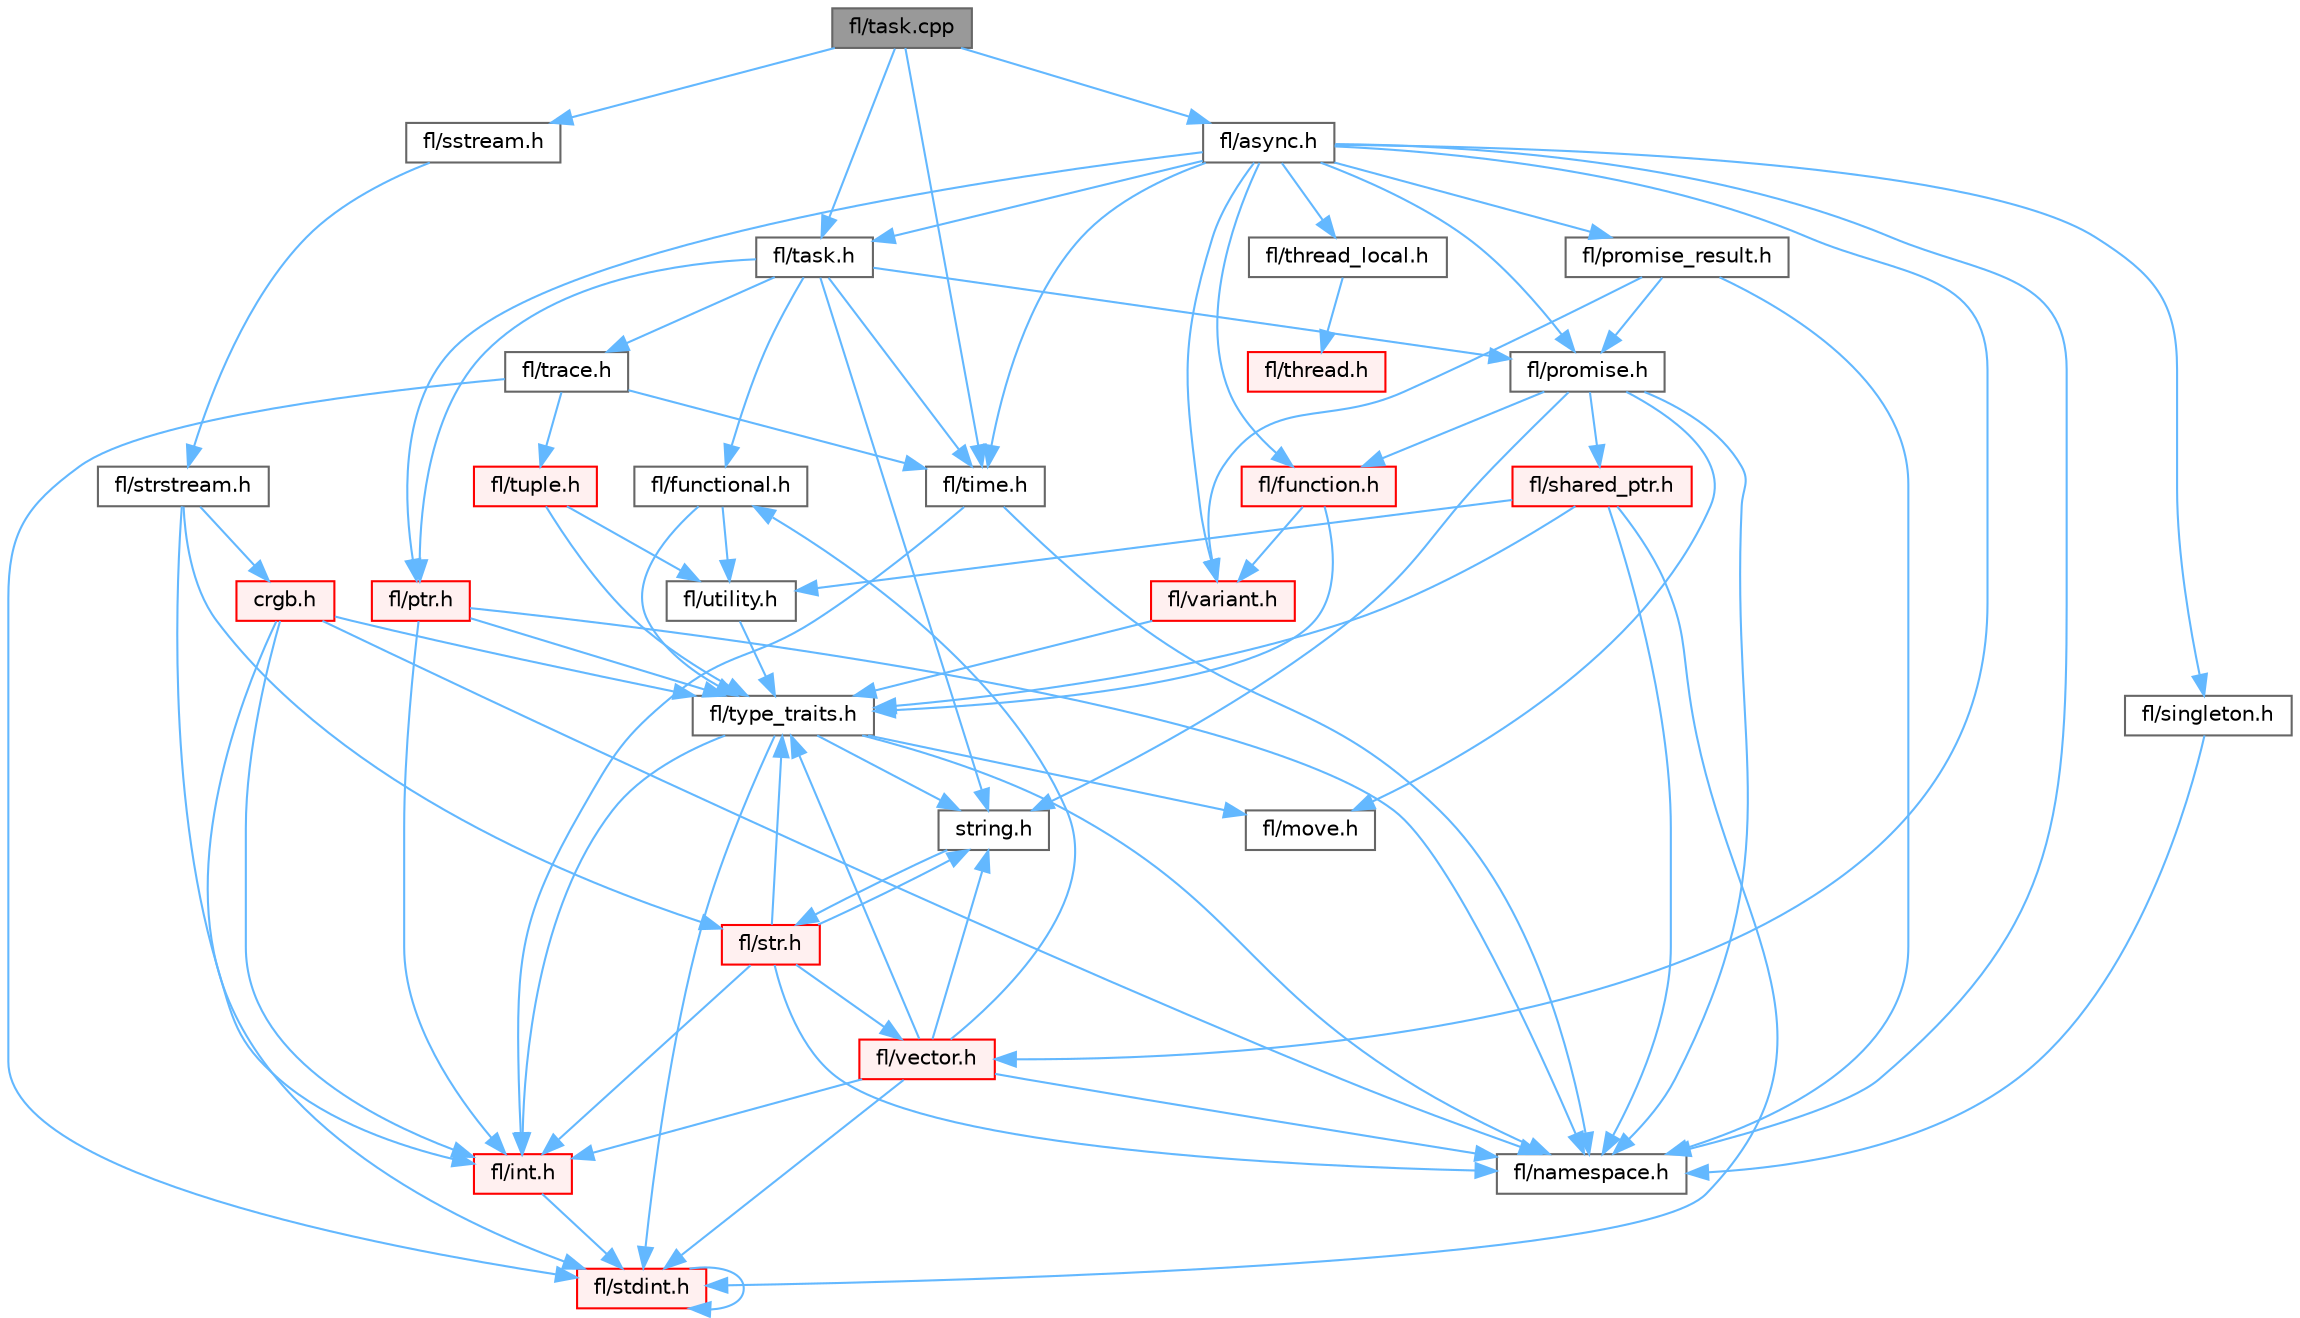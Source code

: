 digraph "fl/task.cpp"
{
 // INTERACTIVE_SVG=YES
 // LATEX_PDF_SIZE
  bgcolor="transparent";
  edge [fontname=Helvetica,fontsize=10,labelfontname=Helvetica,labelfontsize=10];
  node [fontname=Helvetica,fontsize=10,shape=box,height=0.2,width=0.4];
  Node1 [id="Node000001",label="fl/task.cpp",height=0.2,width=0.4,color="gray40", fillcolor="grey60", style="filled", fontcolor="black",tooltip=" "];
  Node1 -> Node2 [id="edge1_Node000001_Node000002",color="steelblue1",style="solid",tooltip=" "];
  Node2 [id="Node000002",label="fl/task.h",height=0.2,width=0.4,color="grey40", fillcolor="white", style="filled",URL="$db/da4/task_8h.html",tooltip=" "];
  Node2 -> Node3 [id="edge2_Node000002_Node000003",color="steelblue1",style="solid",tooltip=" "];
  Node3 [id="Node000003",label="fl/functional.h",height=0.2,width=0.4,color="grey40", fillcolor="white", style="filled",URL="$d8/dea/functional_8h.html",tooltip=" "];
  Node3 -> Node4 [id="edge3_Node000003_Node000004",color="steelblue1",style="solid",tooltip=" "];
  Node4 [id="Node000004",label="fl/type_traits.h",height=0.2,width=0.4,color="grey40", fillcolor="white", style="filled",URL="$df/d63/type__traits_8h.html",tooltip=" "];
  Node4 -> Node5 [id="edge4_Node000004_Node000005",color="steelblue1",style="solid",tooltip=" "];
  Node5 [id="Node000005",label="string.h",height=0.2,width=0.4,color="grey40", fillcolor="white", style="filled",URL="$da/d66/string_8h.html",tooltip=" "];
  Node5 -> Node6 [id="edge5_Node000005_Node000006",color="steelblue1",style="solid",tooltip=" "];
  Node6 [id="Node000006",label="fl/str.h",height=0.2,width=0.4,color="red", fillcolor="#FFF0F0", style="filled",URL="$d1/d93/str_8h.html",tooltip=" "];
  Node6 -> Node7 [id="edge6_Node000006_Node000007",color="steelblue1",style="solid",tooltip=" "];
  Node7 [id="Node000007",label="fl/int.h",height=0.2,width=0.4,color="red", fillcolor="#FFF0F0", style="filled",URL="$d3/d7e/int_8h.html",tooltip=" "];
  Node7 -> Node8 [id="edge7_Node000007_Node000008",color="steelblue1",style="solid",tooltip=" "];
  Node8 [id="Node000008",label="fl/stdint.h",height=0.2,width=0.4,color="red", fillcolor="#FFF0F0", style="filled",URL="$df/dd8/stdint_8h.html",tooltip=" "];
  Node8 -> Node8 [id="edge8_Node000008_Node000008",color="steelblue1",style="solid",tooltip=" "];
  Node6 -> Node5 [id="edge9_Node000006_Node000005",color="steelblue1",style="solid",tooltip=" "];
  Node6 -> Node20 [id="edge10_Node000006_Node000020",color="steelblue1",style="solid",tooltip=" "];
  Node20 [id="Node000020",label="fl/namespace.h",height=0.2,width=0.4,color="grey40", fillcolor="white", style="filled",URL="$df/d2a/namespace_8h.html",tooltip="Implements the FastLED namespace macros."];
  Node6 -> Node4 [id="edge11_Node000006_Node000004",color="steelblue1",style="solid",tooltip=" "];
  Node6 -> Node48 [id="edge12_Node000006_Node000048",color="steelblue1",style="solid",tooltip=" "];
  Node48 [id="Node000048",label="fl/vector.h",height=0.2,width=0.4,color="red", fillcolor="#FFF0F0", style="filled",URL="$d6/d68/vector_8h.html",tooltip=" "];
  Node48 -> Node8 [id="edge13_Node000048_Node000008",color="steelblue1",style="solid",tooltip=" "];
  Node48 -> Node7 [id="edge14_Node000048_Node000007",color="steelblue1",style="solid",tooltip=" "];
  Node48 -> Node5 [id="edge15_Node000048_Node000005",color="steelblue1",style="solid",tooltip=" "];
  Node48 -> Node3 [id="edge16_Node000048_Node000003",color="steelblue1",style="solid",tooltip=" "];
  Node48 -> Node20 [id="edge17_Node000048_Node000020",color="steelblue1",style="solid",tooltip=" "];
  Node48 -> Node4 [id="edge18_Node000048_Node000004",color="steelblue1",style="solid",tooltip=" "];
  Node4 -> Node8 [id="edge19_Node000004_Node000008",color="steelblue1",style="solid",tooltip=" "];
  Node4 -> Node20 [id="edge20_Node000004_Node000020",color="steelblue1",style="solid",tooltip=" "];
  Node4 -> Node19 [id="edge21_Node000004_Node000019",color="steelblue1",style="solid",tooltip=" "];
  Node19 [id="Node000019",label="fl/move.h",height=0.2,width=0.4,color="grey40", fillcolor="white", style="filled",URL="$d9/d83/move_8h.html",tooltip=" "];
  Node4 -> Node7 [id="edge22_Node000004_Node000007",color="steelblue1",style="solid",tooltip=" "];
  Node3 -> Node25 [id="edge23_Node000003_Node000025",color="steelblue1",style="solid",tooltip=" "];
  Node25 [id="Node000025",label="fl/utility.h",height=0.2,width=0.4,color="grey40", fillcolor="white", style="filled",URL="$d5/d47/utility_8h.html",tooltip=" "];
  Node25 -> Node4 [id="edge24_Node000025_Node000004",color="steelblue1",style="solid",tooltip=" "];
  Node2 -> Node5 [id="edge25_Node000002_Node000005",color="steelblue1",style="solid",tooltip=" "];
  Node2 -> Node52 [id="edge26_Node000002_Node000052",color="steelblue1",style="solid",tooltip=" "];
  Node52 [id="Node000052",label="fl/trace.h",height=0.2,width=0.4,color="grey40", fillcolor="white", style="filled",URL="$d1/d1b/trace_8h.html",tooltip=" "];
  Node52 -> Node53 [id="edge27_Node000052_Node000053",color="steelblue1",style="solid",tooltip=" "];
  Node53 [id="Node000053",label="fl/tuple.h",height=0.2,width=0.4,color="red", fillcolor="#FFF0F0", style="filled",URL="$d2/d20/tuple_8h.html",tooltip=" "];
  Node53 -> Node25 [id="edge28_Node000053_Node000025",color="steelblue1",style="solid",tooltip=" "];
  Node53 -> Node4 [id="edge29_Node000053_Node000004",color="steelblue1",style="solid",tooltip=" "];
  Node52 -> Node54 [id="edge30_Node000052_Node000054",color="steelblue1",style="solid",tooltip=" "];
  Node54 [id="Node000054",label="fl/time.h",height=0.2,width=0.4,color="grey40", fillcolor="white", style="filled",URL="$dd/d9a/fl_2time_8h.html",tooltip="Universal timing functions for FastLED."];
  Node54 -> Node20 [id="edge31_Node000054_Node000020",color="steelblue1",style="solid",tooltip=" "];
  Node54 -> Node7 [id="edge32_Node000054_Node000007",color="steelblue1",style="solid",tooltip=" "];
  Node52 -> Node8 [id="edge33_Node000052_Node000008",color="steelblue1",style="solid",tooltip=" "];
  Node2 -> Node55 [id="edge34_Node000002_Node000055",color="steelblue1",style="solid",tooltip=" "];
  Node55 [id="Node000055",label="fl/promise.h",height=0.2,width=0.4,color="grey40", fillcolor="white", style="filled",URL="$d6/d17/promise_8h.html",tooltip="Promise-based fluent API for FastLED - standalone async primitives."];
  Node55 -> Node20 [id="edge35_Node000055_Node000020",color="steelblue1",style="solid",tooltip=" "];
  Node55 -> Node56 [id="edge36_Node000055_Node000056",color="steelblue1",style="solid",tooltip=" "];
  Node56 [id="Node000056",label="fl/function.h",height=0.2,width=0.4,color="red", fillcolor="#FFF0F0", style="filled",URL="$dd/d67/function_8h.html",tooltip=" "];
  Node56 -> Node4 [id="edge37_Node000056_Node000004",color="steelblue1",style="solid",tooltip=" "];
  Node56 -> Node38 [id="edge38_Node000056_Node000038",color="steelblue1",style="solid",tooltip=" "];
  Node38 [id="Node000038",label="fl/variant.h",height=0.2,width=0.4,color="red", fillcolor="#FFF0F0", style="filled",URL="$d6/d10/variant_8h.html",tooltip=" "];
  Node38 -> Node4 [id="edge39_Node000038_Node000004",color="steelblue1",style="solid",tooltip=" "];
  Node55 -> Node5 [id="edge40_Node000055_Node000005",color="steelblue1",style="solid",tooltip=" "];
  Node55 -> Node42 [id="edge41_Node000055_Node000042",color="steelblue1",style="solid",tooltip=" "];
  Node42 [id="Node000042",label="fl/shared_ptr.h",height=0.2,width=0.4,color="red", fillcolor="#FFF0F0", style="filled",URL="$df/d6a/shared__ptr_8h.html",tooltip=" "];
  Node42 -> Node20 [id="edge42_Node000042_Node000020",color="steelblue1",style="solid",tooltip=" "];
  Node42 -> Node4 [id="edge43_Node000042_Node000004",color="steelblue1",style="solid",tooltip=" "];
  Node42 -> Node25 [id="edge44_Node000042_Node000025",color="steelblue1",style="solid",tooltip=" "];
  Node42 -> Node8 [id="edge45_Node000042_Node000008",color="steelblue1",style="solid",tooltip=" "];
  Node55 -> Node19 [id="edge46_Node000055_Node000019",color="steelblue1",style="solid",tooltip=" "];
  Node2 -> Node54 [id="edge47_Node000002_Node000054",color="steelblue1",style="solid",tooltip=" "];
  Node2 -> Node22 [id="edge48_Node000002_Node000022",color="steelblue1",style="solid",tooltip=" "];
  Node22 [id="Node000022",label="fl/ptr.h",height=0.2,width=0.4,color="red", fillcolor="#FFF0F0", style="filled",URL="$dd/d98/ptr_8h.html",tooltip=" "];
  Node22 -> Node20 [id="edge49_Node000022_Node000020",color="steelblue1",style="solid",tooltip=" "];
  Node22 -> Node4 [id="edge50_Node000022_Node000004",color="steelblue1",style="solid",tooltip=" "];
  Node22 -> Node7 [id="edge51_Node000022_Node000007",color="steelblue1",style="solid",tooltip=" "];
  Node1 -> Node57 [id="edge52_Node000001_Node000057",color="steelblue1",style="solid",tooltip=" "];
  Node57 [id="Node000057",label="fl/async.h",height=0.2,width=0.4,color="grey40", fillcolor="white", style="filled",URL="$df/d4c/src_2fl_2async_8h.html",tooltip="Generic asynchronous task management for FastLED."];
  Node57 -> Node20 [id="edge53_Node000057_Node000020",color="steelblue1",style="solid",tooltip=" "];
  Node57 -> Node48 [id="edge54_Node000057_Node000048",color="steelblue1",style="solid",tooltip=" "];
  Node57 -> Node56 [id="edge55_Node000057_Node000056",color="steelblue1",style="solid",tooltip=" "];
  Node57 -> Node22 [id="edge56_Node000057_Node000022",color="steelblue1",style="solid",tooltip=" "];
  Node57 -> Node38 [id="edge57_Node000057_Node000038",color="steelblue1",style="solid",tooltip=" "];
  Node57 -> Node55 [id="edge58_Node000057_Node000055",color="steelblue1",style="solid",tooltip=" "];
  Node57 -> Node58 [id="edge59_Node000057_Node000058",color="steelblue1",style="solid",tooltip=" "];
  Node58 [id="Node000058",label="fl/promise_result.h",height=0.2,width=0.4,color="grey40", fillcolor="white", style="filled",URL="$d7/d93/promise__result_8h.html",tooltip="Result type for promise operations with ok() semantics."];
  Node58 -> Node20 [id="edge60_Node000058_Node000020",color="steelblue1",style="solid",tooltip=" "];
  Node58 -> Node38 [id="edge61_Node000058_Node000038",color="steelblue1",style="solid",tooltip=" "];
  Node58 -> Node55 [id="edge62_Node000058_Node000055",color="steelblue1",style="solid",tooltip=" "];
  Node57 -> Node59 [id="edge63_Node000057_Node000059",color="steelblue1",style="solid",tooltip=" "];
  Node59 [id="Node000059",label="fl/singleton.h",height=0.2,width=0.4,color="grey40", fillcolor="white", style="filled",URL="$d4/d0b/singleton_8h.html",tooltip=" "];
  Node59 -> Node20 [id="edge64_Node000059_Node000020",color="steelblue1",style="solid",tooltip=" "];
  Node57 -> Node60 [id="edge65_Node000057_Node000060",color="steelblue1",style="solid",tooltip=" "];
  Node60 [id="Node000060",label="fl/thread_local.h",height=0.2,width=0.4,color="grey40", fillcolor="white", style="filled",URL="$d8/d7a/thread__local_8h.html",tooltip=" "];
  Node60 -> Node44 [id="edge66_Node000060_Node000044",color="steelblue1",style="solid",tooltip=" "];
  Node44 [id="Node000044",label="fl/thread.h",height=0.2,width=0.4,color="red", fillcolor="#FFF0F0", style="filled",URL="$db/dd5/thread_8h.html",tooltip=" "];
  Node57 -> Node2 [id="edge67_Node000057_Node000002",color="steelblue1",style="solid",tooltip=" "];
  Node57 -> Node54 [id="edge68_Node000057_Node000054",color="steelblue1",style="solid",tooltip=" "];
  Node1 -> Node54 [id="edge69_Node000001_Node000054",color="steelblue1",style="solid",tooltip=" "];
  Node1 -> Node61 [id="edge70_Node000001_Node000061",color="steelblue1",style="solid",tooltip=" "];
  Node61 [id="Node000061",label="fl/sstream.h",height=0.2,width=0.4,color="grey40", fillcolor="white", style="filled",URL="$da/da4/sstream_8h.html",tooltip=" "];
  Node61 -> Node62 [id="edge71_Node000061_Node000062",color="steelblue1",style="solid",tooltip=" "];
  Node62 [id="Node000062",label="fl/strstream.h",height=0.2,width=0.4,color="grey40", fillcolor="white", style="filled",URL="$d8/d00/strstream_8h.html",tooltip=" "];
  Node62 -> Node7 [id="edge72_Node000062_Node000007",color="steelblue1",style="solid",tooltip=" "];
  Node62 -> Node6 [id="edge73_Node000062_Node000006",color="steelblue1",style="solid",tooltip=" "];
  Node62 -> Node63 [id="edge74_Node000062_Node000063",color="steelblue1",style="solid",tooltip=" "];
  Node63 [id="Node000063",label="crgb.h",height=0.2,width=0.4,color="red", fillcolor="#FFF0F0", style="filled",URL="$db/dd1/crgb_8h.html",tooltip="Defines the red, green, and blue (RGB) pixel struct."];
  Node63 -> Node8 [id="edge75_Node000063_Node000008",color="steelblue1",style="solid",tooltip=" "];
  Node63 -> Node7 [id="edge76_Node000063_Node000007",color="steelblue1",style="solid",tooltip=" "];
  Node63 -> Node20 [id="edge77_Node000063_Node000020",color="steelblue1",style="solid",tooltip=" "];
  Node63 -> Node4 [id="edge78_Node000063_Node000004",color="steelblue1",style="solid",tooltip=" "];
}
